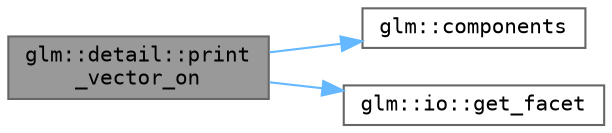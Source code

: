 digraph "glm::detail::print_vector_on"
{
 // LATEX_PDF_SIZE
  bgcolor="transparent";
  edge [fontname=Terminal,fontsize=10,labelfontname=Helvetica,labelfontsize=10];
  node [fontname=Terminal,fontsize=10,shape=box,height=0.2,width=0.4];
  rankdir="LR";
  Node1 [label="glm::detail::print\l_vector_on",height=0.2,width=0.4,color="gray40", fillcolor="grey60", style="filled", fontcolor="black",tooltip=" "];
  Node1 -> Node2 [color="steelblue1",style="solid"];
  Node2 [label="glm::components",height=0.2,width=0.4,color="grey40", fillcolor="white", style="filled",URL="$group__gtx__range.html#gaf2831875a8cee7cc000abadba2aa1265",tooltip=" "];
  Node1 -> Node3 [color="steelblue1",style="solid"];
  Node3 [label="glm::io::get_facet",height=0.2,width=0.4,color="grey40", fillcolor="white", style="filled",URL="$namespaceglm_1_1io.html#a49a97a518adcc6edfdb4ece32abb74ca",tooltip=" "];
}

